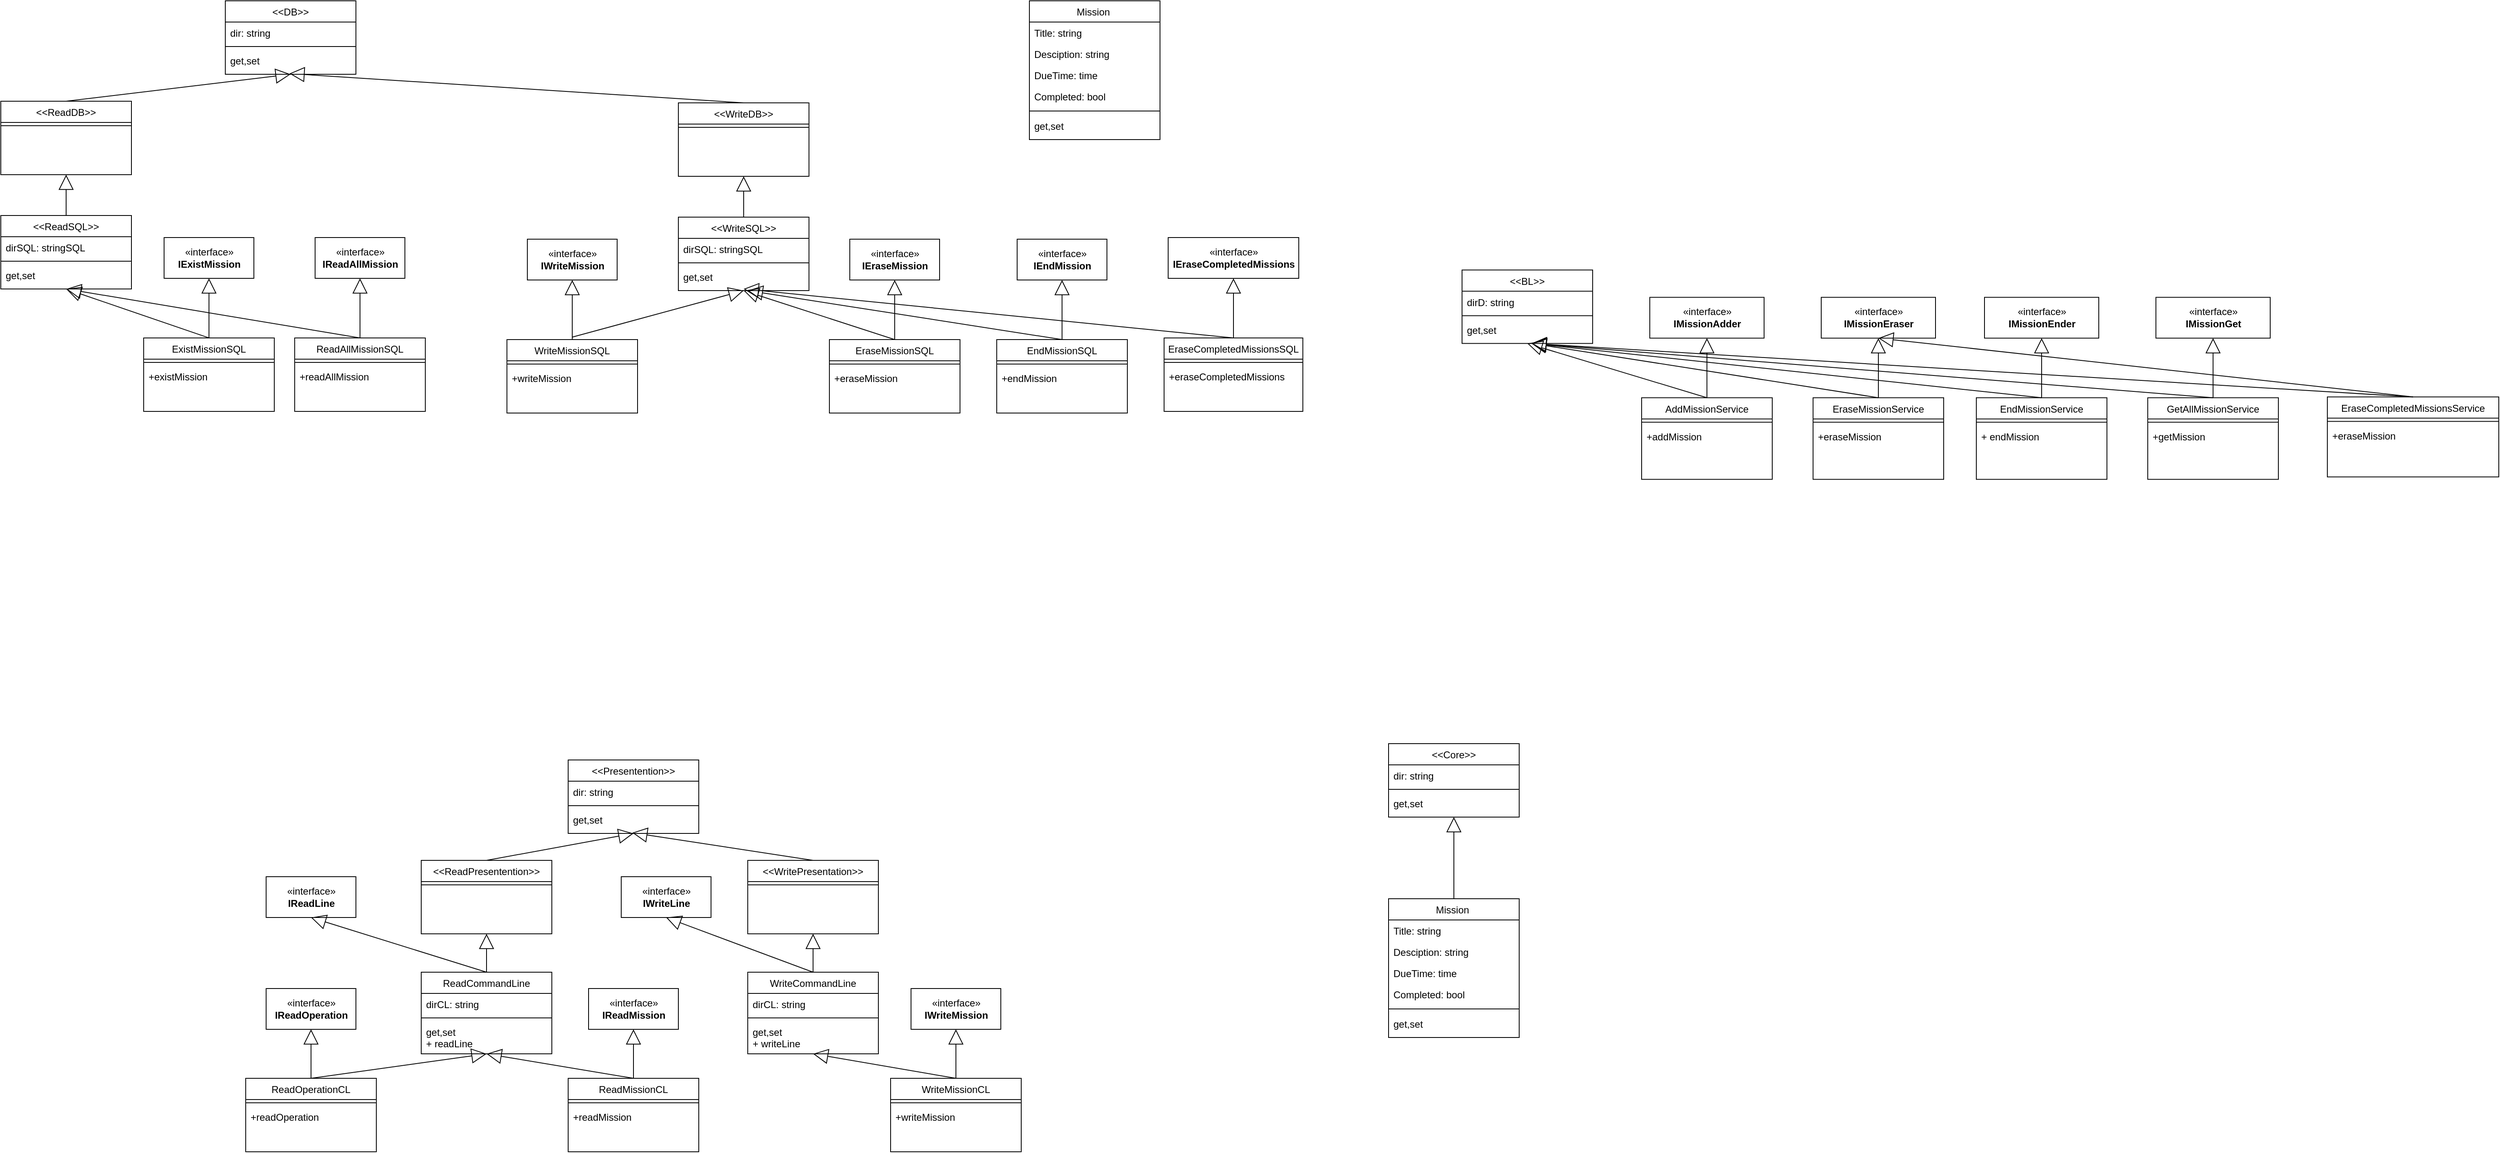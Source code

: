 <mxfile version="13.8.5" type="github">
  <diagram id="C5RBs43oDa-KdzZeNtuy" name="Page-1">
    <mxGraphModel dx="3128" dy="1748" grid="1" gridSize="10" guides="1" tooltips="1" connect="1" arrows="1" fold="1" page="1" pageScale="1" pageWidth="1600" pageHeight="900" math="0" shadow="0">
      <root>
        <mxCell id="WIyWlLk6GJQsqaUBKTNV-0" />
        <mxCell id="WIyWlLk6GJQsqaUBKTNV-1" parent="WIyWlLk6GJQsqaUBKTNV-0" />
        <mxCell id="zkfFHV4jXpPFQw0GAbJ--0" value="Mission " style="swimlane;fontStyle=0;align=center;verticalAlign=top;childLayout=stackLayout;horizontal=1;startSize=26;horizontalStack=0;resizeParent=1;resizeLast=0;collapsible=1;marginBottom=0;rounded=0;shadow=0;strokeWidth=1;" parent="WIyWlLk6GJQsqaUBKTNV-1" vertex="1">
          <mxGeometry x="1260" y="60" width="160" height="170" as="geometry">
            <mxRectangle x="230" y="140" width="160" height="26" as="alternateBounds" />
          </mxGeometry>
        </mxCell>
        <mxCell id="zkfFHV4jXpPFQw0GAbJ--1" value="Title: string" style="text;align=left;verticalAlign=top;spacingLeft=4;spacingRight=4;overflow=hidden;rotatable=0;points=[[0,0.5],[1,0.5]];portConstraint=eastwest;" parent="zkfFHV4jXpPFQw0GAbJ--0" vertex="1">
          <mxGeometry y="26" width="160" height="26" as="geometry" />
        </mxCell>
        <mxCell id="zkfFHV4jXpPFQw0GAbJ--2" value="Desciption: string" style="text;align=left;verticalAlign=top;spacingLeft=4;spacingRight=4;overflow=hidden;rotatable=0;points=[[0,0.5],[1,0.5]];portConstraint=eastwest;rounded=0;shadow=0;html=0;" parent="zkfFHV4jXpPFQw0GAbJ--0" vertex="1">
          <mxGeometry y="52" width="160" height="26" as="geometry" />
        </mxCell>
        <mxCell id="zkfFHV4jXpPFQw0GAbJ--3" value="DueTime: time" style="text;align=left;verticalAlign=top;spacingLeft=4;spacingRight=4;overflow=hidden;rotatable=0;points=[[0,0.5],[1,0.5]];portConstraint=eastwest;rounded=0;shadow=0;html=0;" parent="zkfFHV4jXpPFQw0GAbJ--0" vertex="1">
          <mxGeometry y="78" width="160" height="26" as="geometry" />
        </mxCell>
        <mxCell id="NPSRJjCiuasaxtM8R7SW-0" value="Completed: bool" style="text;align=left;verticalAlign=top;spacingLeft=4;spacingRight=4;overflow=hidden;rotatable=0;points=[[0,0.5],[1,0.5]];portConstraint=eastwest;rounded=0;shadow=0;html=0;" parent="zkfFHV4jXpPFQw0GAbJ--0" vertex="1">
          <mxGeometry y="104" width="160" height="26" as="geometry" />
        </mxCell>
        <mxCell id="zkfFHV4jXpPFQw0GAbJ--4" value="" style="line;html=1;strokeWidth=1;align=left;verticalAlign=middle;spacingTop=-1;spacingLeft=3;spacingRight=3;rotatable=0;labelPosition=right;points=[];portConstraint=eastwest;" parent="zkfFHV4jXpPFQw0GAbJ--0" vertex="1">
          <mxGeometry y="130" width="160" height="10" as="geometry" />
        </mxCell>
        <mxCell id="zkfFHV4jXpPFQw0GAbJ--5" value="get,set" style="text;align=left;verticalAlign=top;spacingLeft=4;spacingRight=4;overflow=hidden;rotatable=0;points=[[0,0.5],[1,0.5]];portConstraint=eastwest;" parent="zkfFHV4jXpPFQw0GAbJ--0" vertex="1">
          <mxGeometry y="140" width="160" height="26" as="geometry" />
        </mxCell>
        <mxCell id="NPSRJjCiuasaxtM8R7SW-10" value="&lt;&lt;ReadDB&gt;&gt;" style="swimlane;fontStyle=0;align=center;verticalAlign=top;childLayout=stackLayout;horizontal=1;startSize=26;horizontalStack=0;resizeParent=1;resizeLast=0;collapsible=1;marginBottom=0;rounded=0;shadow=0;strokeWidth=1;" parent="WIyWlLk6GJQsqaUBKTNV-1" vertex="1">
          <mxGeometry y="183" width="160" height="90" as="geometry">
            <mxRectangle x="230" y="140" width="160" height="26" as="alternateBounds" />
          </mxGeometry>
        </mxCell>
        <mxCell id="NPSRJjCiuasaxtM8R7SW-12" value="" style="line;html=1;strokeWidth=1;align=left;verticalAlign=middle;spacingTop=-1;spacingLeft=3;spacingRight=3;rotatable=0;labelPosition=right;points=[];portConstraint=eastwest;" parent="NPSRJjCiuasaxtM8R7SW-10" vertex="1">
          <mxGeometry y="26" width="160" height="8" as="geometry" />
        </mxCell>
        <mxCell id="NPSRJjCiuasaxtM8R7SW-14" value="«interface»&lt;br&gt;&lt;b&gt;IExistMission&lt;/b&gt;" style="html=1;" parent="WIyWlLk6GJQsqaUBKTNV-1" vertex="1">
          <mxGeometry x="200" y="350" width="110" height="50" as="geometry" />
        </mxCell>
        <mxCell id="NPSRJjCiuasaxtM8R7SW-16" value="" style="endArrow=block;endSize=16;endFill=0;html=1;entryX=0.5;entryY=1;entryDx=0;entryDy=0;exitX=0.5;exitY=0;exitDx=0;exitDy=0;" parent="WIyWlLk6GJQsqaUBKTNV-1" source="NPSRJjCiuasaxtM8R7SW-32" target="NPSRJjCiuasaxtM8R7SW-14" edge="1">
          <mxGeometry width="160" relative="1" as="geometry">
            <mxPoint x="-60" y="503" as="sourcePoint" />
            <mxPoint x="-150" y="473" as="targetPoint" />
          </mxGeometry>
        </mxCell>
        <mxCell id="NPSRJjCiuasaxtM8R7SW-19" value="«interface»&lt;br&gt;&lt;b&gt;IWriteMission&lt;/b&gt;" style="html=1;" parent="WIyWlLk6GJQsqaUBKTNV-1" vertex="1">
          <mxGeometry x="645" y="352" width="110" height="50" as="geometry" />
        </mxCell>
        <mxCell id="NPSRJjCiuasaxtM8R7SW-20" value="" style="endArrow=block;endSize=16;endFill=0;html=1;entryX=0.5;entryY=1;entryDx=0;entryDy=0;exitX=0.5;exitY=0;exitDx=0;exitDy=0;" parent="WIyWlLk6GJQsqaUBKTNV-1" source="NPSRJjCiuasaxtM8R7SW-47" target="NPSRJjCiuasaxtM8R7SW-19" edge="1">
          <mxGeometry width="160" relative="1" as="geometry">
            <mxPoint x="940" y="484" as="sourcePoint" />
            <mxPoint x="750" y="382" as="targetPoint" />
          </mxGeometry>
        </mxCell>
        <mxCell id="NPSRJjCiuasaxtM8R7SW-23" value="&lt;&lt;WriteDB&gt;&gt;" style="swimlane;fontStyle=0;align=center;verticalAlign=top;childLayout=stackLayout;horizontal=1;startSize=26;horizontalStack=0;resizeParent=1;resizeLast=0;collapsible=1;marginBottom=0;rounded=0;shadow=0;strokeWidth=1;" parent="WIyWlLk6GJQsqaUBKTNV-1" vertex="1">
          <mxGeometry x="830" y="185" width="160" height="90" as="geometry">
            <mxRectangle x="230" y="140" width="160" height="26" as="alternateBounds" />
          </mxGeometry>
        </mxCell>
        <mxCell id="NPSRJjCiuasaxtM8R7SW-25" value="" style="line;html=1;strokeWidth=1;align=left;verticalAlign=middle;spacingTop=-1;spacingLeft=3;spacingRight=3;rotatable=0;labelPosition=right;points=[];portConstraint=eastwest;" parent="NPSRJjCiuasaxtM8R7SW-23" vertex="1">
          <mxGeometry y="26" width="160" height="8" as="geometry" />
        </mxCell>
        <mxCell id="NPSRJjCiuasaxtM8R7SW-27" value="" style="endArrow=block;endSize=16;endFill=0;html=1;entryX=0.5;entryY=1;entryDx=0;entryDy=0;exitX=0.5;exitY=0;exitDx=0;exitDy=0;" parent="WIyWlLk6GJQsqaUBKTNV-1" source="NPSRJjCiuasaxtM8R7SW-28" target="NPSRJjCiuasaxtM8R7SW-10" edge="1">
          <mxGeometry width="160" relative="1" as="geometry">
            <mxPoint x="180" y="318" as="sourcePoint" />
            <mxPoint x="80" y="293" as="targetPoint" />
          </mxGeometry>
        </mxCell>
        <mxCell id="NPSRJjCiuasaxtM8R7SW-28" value="&lt;&lt;ReadSQL&gt;&gt;" style="swimlane;fontStyle=0;align=center;verticalAlign=top;childLayout=stackLayout;horizontal=1;startSize=26;horizontalStack=0;resizeParent=1;resizeLast=0;collapsible=1;marginBottom=0;rounded=0;shadow=0;strokeWidth=1;" parent="WIyWlLk6GJQsqaUBKTNV-1" vertex="1">
          <mxGeometry y="323" width="160" height="90" as="geometry">
            <mxRectangle x="230" y="140" width="160" height="26" as="alternateBounds" />
          </mxGeometry>
        </mxCell>
        <mxCell id="NPSRJjCiuasaxtM8R7SW-29" value="dirSQL: stringSQL" style="text;align=left;verticalAlign=top;spacingLeft=4;spacingRight=4;overflow=hidden;rotatable=0;points=[[0,0.5],[1,0.5]];portConstraint=eastwest;" parent="NPSRJjCiuasaxtM8R7SW-28" vertex="1">
          <mxGeometry y="26" width="160" height="26" as="geometry" />
        </mxCell>
        <mxCell id="NPSRJjCiuasaxtM8R7SW-30" value="" style="line;html=1;strokeWidth=1;align=left;verticalAlign=middle;spacingTop=-1;spacingLeft=3;spacingRight=3;rotatable=0;labelPosition=right;points=[];portConstraint=eastwest;" parent="NPSRJjCiuasaxtM8R7SW-28" vertex="1">
          <mxGeometry y="52" width="160" height="8" as="geometry" />
        </mxCell>
        <mxCell id="NPSRJjCiuasaxtM8R7SW-31" value="get,set" style="text;align=left;verticalAlign=top;spacingLeft=4;spacingRight=4;overflow=hidden;rotatable=0;points=[[0,0.5],[1,0.5]];portConstraint=eastwest;" parent="NPSRJjCiuasaxtM8R7SW-28" vertex="1">
          <mxGeometry y="60" width="160" height="26" as="geometry" />
        </mxCell>
        <mxCell id="NPSRJjCiuasaxtM8R7SW-32" value="ExistMissionSQL" style="swimlane;fontStyle=0;align=center;verticalAlign=top;childLayout=stackLayout;horizontal=1;startSize=26;horizontalStack=0;resizeParent=1;resizeLast=0;collapsible=1;marginBottom=0;rounded=0;shadow=0;strokeWidth=1;" parent="WIyWlLk6GJQsqaUBKTNV-1" vertex="1">
          <mxGeometry x="175" y="473" width="160" height="90" as="geometry">
            <mxRectangle x="230" y="140" width="160" height="26" as="alternateBounds" />
          </mxGeometry>
        </mxCell>
        <mxCell id="NPSRJjCiuasaxtM8R7SW-34" value="" style="line;html=1;strokeWidth=1;align=left;verticalAlign=middle;spacingTop=-1;spacingLeft=3;spacingRight=3;rotatable=0;labelPosition=right;points=[];portConstraint=eastwest;" parent="NPSRJjCiuasaxtM8R7SW-32" vertex="1">
          <mxGeometry y="26" width="160" height="8" as="geometry" />
        </mxCell>
        <mxCell id="NPSRJjCiuasaxtM8R7SW-35" value="+existMission" style="text;align=left;verticalAlign=top;spacingLeft=4;spacingRight=4;overflow=hidden;rotatable=0;points=[[0,0.5],[1,0.5]];portConstraint=eastwest;" parent="NPSRJjCiuasaxtM8R7SW-32" vertex="1">
          <mxGeometry y="34" width="160" height="26" as="geometry" />
        </mxCell>
        <mxCell id="NPSRJjCiuasaxtM8R7SW-36" value="" style="endArrow=block;endSize=16;endFill=0;html=1;exitX=0.5;exitY=0;exitDx=0;exitDy=0;entryX=0.5;entryY=1;entryDx=0;entryDy=0;" parent="WIyWlLk6GJQsqaUBKTNV-1" source="NPSRJjCiuasaxtM8R7SW-32" target="NPSRJjCiuasaxtM8R7SW-28" edge="1">
          <mxGeometry width="160" relative="1" as="geometry">
            <mxPoint x="120" y="453" as="sourcePoint" />
            <mxPoint x="300" y="403" as="targetPoint" />
          </mxGeometry>
        </mxCell>
        <mxCell id="NPSRJjCiuasaxtM8R7SW-42" value="" style="endArrow=block;endSize=16;endFill=0;html=1;entryX=0.5;entryY=1;entryDx=0;entryDy=0;exitX=0.5;exitY=0;exitDx=0;exitDy=0;" parent="WIyWlLk6GJQsqaUBKTNV-1" source="NPSRJjCiuasaxtM8R7SW-43" edge="1">
          <mxGeometry width="160" relative="1" as="geometry">
            <mxPoint x="1010" y="320" as="sourcePoint" />
            <mxPoint x="910" y="275" as="targetPoint" />
          </mxGeometry>
        </mxCell>
        <mxCell id="NPSRJjCiuasaxtM8R7SW-43" value="&lt;&lt;WriteSQL&gt;&gt;" style="swimlane;fontStyle=0;align=center;verticalAlign=top;childLayout=stackLayout;horizontal=1;startSize=26;horizontalStack=0;resizeParent=1;resizeLast=0;collapsible=1;marginBottom=0;rounded=0;shadow=0;strokeWidth=1;" parent="WIyWlLk6GJQsqaUBKTNV-1" vertex="1">
          <mxGeometry x="830" y="325" width="160" height="90" as="geometry">
            <mxRectangle x="230" y="140" width="160" height="26" as="alternateBounds" />
          </mxGeometry>
        </mxCell>
        <mxCell id="NPSRJjCiuasaxtM8R7SW-44" value="dirSQL: stringSQL" style="text;align=left;verticalAlign=top;spacingLeft=4;spacingRight=4;overflow=hidden;rotatable=0;points=[[0,0.5],[1,0.5]];portConstraint=eastwest;" parent="NPSRJjCiuasaxtM8R7SW-43" vertex="1">
          <mxGeometry y="26" width="160" height="26" as="geometry" />
        </mxCell>
        <mxCell id="NPSRJjCiuasaxtM8R7SW-45" value="" style="line;html=1;strokeWidth=1;align=left;verticalAlign=middle;spacingTop=-1;spacingLeft=3;spacingRight=3;rotatable=0;labelPosition=right;points=[];portConstraint=eastwest;" parent="NPSRJjCiuasaxtM8R7SW-43" vertex="1">
          <mxGeometry y="52" width="160" height="8" as="geometry" />
        </mxCell>
        <mxCell id="NPSRJjCiuasaxtM8R7SW-46" value="get,set" style="text;align=left;verticalAlign=top;spacingLeft=4;spacingRight=4;overflow=hidden;rotatable=0;points=[[0,0.5],[1,0.5]];portConstraint=eastwest;" parent="NPSRJjCiuasaxtM8R7SW-43" vertex="1">
          <mxGeometry y="60" width="160" height="26" as="geometry" />
        </mxCell>
        <mxCell id="NPSRJjCiuasaxtM8R7SW-47" value="WriteMissionSQL" style="swimlane;fontStyle=0;align=center;verticalAlign=top;childLayout=stackLayout;horizontal=1;startSize=26;horizontalStack=0;resizeParent=1;resizeLast=0;collapsible=1;marginBottom=0;rounded=0;shadow=0;strokeWidth=1;" parent="WIyWlLk6GJQsqaUBKTNV-1" vertex="1">
          <mxGeometry x="620" y="475" width="160" height="90" as="geometry">
            <mxRectangle x="230" y="140" width="160" height="26" as="alternateBounds" />
          </mxGeometry>
        </mxCell>
        <mxCell id="NPSRJjCiuasaxtM8R7SW-48" value="" style="line;html=1;strokeWidth=1;align=left;verticalAlign=middle;spacingTop=-1;spacingLeft=3;spacingRight=3;rotatable=0;labelPosition=right;points=[];portConstraint=eastwest;" parent="NPSRJjCiuasaxtM8R7SW-47" vertex="1">
          <mxGeometry y="26" width="160" height="8" as="geometry" />
        </mxCell>
        <mxCell id="NPSRJjCiuasaxtM8R7SW-49" value="+writeMission" style="text;align=left;verticalAlign=top;spacingLeft=4;spacingRight=4;overflow=hidden;rotatable=0;points=[[0,0.5],[1,0.5]];portConstraint=eastwest;" parent="NPSRJjCiuasaxtM8R7SW-47" vertex="1">
          <mxGeometry y="34" width="160" height="26" as="geometry" />
        </mxCell>
        <mxCell id="NPSRJjCiuasaxtM8R7SW-50" value="" style="endArrow=block;endSize=16;endFill=0;html=1;entryX=0.5;entryY=1;entryDx=0;entryDy=0;" parent="WIyWlLk6GJQsqaUBKTNV-1" target="NPSRJjCiuasaxtM8R7SW-43" edge="1">
          <mxGeometry width="160" relative="1" as="geometry">
            <mxPoint x="700" y="472" as="sourcePoint" />
            <mxPoint x="710" y="385" as="targetPoint" />
          </mxGeometry>
        </mxCell>
        <mxCell id="NPSRJjCiuasaxtM8R7SW-51" value="&lt;&lt;DB&gt;&gt;" style="swimlane;fontStyle=0;align=center;verticalAlign=top;childLayout=stackLayout;horizontal=1;startSize=26;horizontalStack=0;resizeParent=1;resizeLast=0;collapsible=1;marginBottom=0;rounded=0;shadow=0;strokeWidth=1;" parent="WIyWlLk6GJQsqaUBKTNV-1" vertex="1">
          <mxGeometry x="275" y="60" width="160" height="90" as="geometry">
            <mxRectangle x="230" y="140" width="160" height="26" as="alternateBounds" />
          </mxGeometry>
        </mxCell>
        <mxCell id="NPSRJjCiuasaxtM8R7SW-52" value="dir: string" style="text;align=left;verticalAlign=top;spacingLeft=4;spacingRight=4;overflow=hidden;rotatable=0;points=[[0,0.5],[1,0.5]];portConstraint=eastwest;" parent="NPSRJjCiuasaxtM8R7SW-51" vertex="1">
          <mxGeometry y="26" width="160" height="26" as="geometry" />
        </mxCell>
        <mxCell id="NPSRJjCiuasaxtM8R7SW-53" value="" style="line;html=1;strokeWidth=1;align=left;verticalAlign=middle;spacingTop=-1;spacingLeft=3;spacingRight=3;rotatable=0;labelPosition=right;points=[];portConstraint=eastwest;" parent="NPSRJjCiuasaxtM8R7SW-51" vertex="1">
          <mxGeometry y="52" width="160" height="8" as="geometry" />
        </mxCell>
        <mxCell id="NPSRJjCiuasaxtM8R7SW-54" value="get,set" style="text;align=left;verticalAlign=top;spacingLeft=4;spacingRight=4;overflow=hidden;rotatable=0;points=[[0,0.5],[1,0.5]];portConstraint=eastwest;" parent="NPSRJjCiuasaxtM8R7SW-51" vertex="1">
          <mxGeometry y="60" width="160" height="26" as="geometry" />
        </mxCell>
        <mxCell id="NPSRJjCiuasaxtM8R7SW-55" value="" style="endArrow=block;endSize=16;endFill=0;html=1;exitX=0.5;exitY=0;exitDx=0;exitDy=0;entryX=0.5;entryY=1;entryDx=0;entryDy=0;" parent="WIyWlLk6GJQsqaUBKTNV-1" source="NPSRJjCiuasaxtM8R7SW-10" target="NPSRJjCiuasaxtM8R7SW-51" edge="1">
          <mxGeometry width="160" relative="1" as="geometry">
            <mxPoint x="375" y="190" as="sourcePoint" />
            <mxPoint x="355" y="140" as="targetPoint" />
          </mxGeometry>
        </mxCell>
        <mxCell id="NPSRJjCiuasaxtM8R7SW-56" value="" style="endArrow=block;endSize=16;endFill=0;html=1;exitX=0.5;exitY=0;exitDx=0;exitDy=0;entryX=0.491;entryY=1.121;entryDx=0;entryDy=0;entryPerimeter=0;" parent="WIyWlLk6GJQsqaUBKTNV-1" source="NPSRJjCiuasaxtM8R7SW-23" target="NPSRJjCiuasaxtM8R7SW-54" edge="1">
          <mxGeometry width="160" relative="1" as="geometry">
            <mxPoint x="145" y="193" as="sourcePoint" />
            <mxPoint x="365" y="130" as="targetPoint" />
          </mxGeometry>
        </mxCell>
        <mxCell id="NPSRJjCiuasaxtM8R7SW-57" value="EraseMissionSQL" style="swimlane;fontStyle=0;align=center;verticalAlign=top;childLayout=stackLayout;horizontal=1;startSize=26;horizontalStack=0;resizeParent=1;resizeLast=0;collapsible=1;marginBottom=0;rounded=0;shadow=0;strokeWidth=1;" parent="WIyWlLk6GJQsqaUBKTNV-1" vertex="1">
          <mxGeometry x="1015" y="475" width="160" height="90" as="geometry">
            <mxRectangle x="230" y="140" width="160" height="26" as="alternateBounds" />
          </mxGeometry>
        </mxCell>
        <mxCell id="NPSRJjCiuasaxtM8R7SW-58" value="" style="line;html=1;strokeWidth=1;align=left;verticalAlign=middle;spacingTop=-1;spacingLeft=3;spacingRight=3;rotatable=0;labelPosition=right;points=[];portConstraint=eastwest;" parent="NPSRJjCiuasaxtM8R7SW-57" vertex="1">
          <mxGeometry y="26" width="160" height="8" as="geometry" />
        </mxCell>
        <mxCell id="NPSRJjCiuasaxtM8R7SW-59" value="+eraseMission" style="text;align=left;verticalAlign=top;spacingLeft=4;spacingRight=4;overflow=hidden;rotatable=0;points=[[0,0.5],[1,0.5]];portConstraint=eastwest;" parent="NPSRJjCiuasaxtM8R7SW-57" vertex="1">
          <mxGeometry y="34" width="160" height="26" as="geometry" />
        </mxCell>
        <mxCell id="NPSRJjCiuasaxtM8R7SW-60" value="" style="endArrow=block;endSize=16;endFill=0;html=1;entryX=0.5;entryY=1;entryDx=0;entryDy=0;exitX=0.5;exitY=0;exitDx=0;exitDy=0;" parent="WIyWlLk6GJQsqaUBKTNV-1" source="NPSRJjCiuasaxtM8R7SW-57" target="NPSRJjCiuasaxtM8R7SW-43" edge="1">
          <mxGeometry width="160" relative="1" as="geometry">
            <mxPoint x="1030" y="465" as="sourcePoint" />
            <mxPoint x="1030" y="392" as="targetPoint" />
          </mxGeometry>
        </mxCell>
        <mxCell id="NPSRJjCiuasaxtM8R7SW-61" value="&lt;&lt;ReadPresentention&gt;&gt;" style="swimlane;fontStyle=0;align=center;verticalAlign=top;childLayout=stackLayout;horizontal=1;startSize=26;horizontalStack=0;resizeParent=1;resizeLast=0;collapsible=1;marginBottom=0;rounded=0;shadow=0;strokeWidth=1;" parent="WIyWlLk6GJQsqaUBKTNV-1" vertex="1">
          <mxGeometry x="515" y="1113" width="160" height="90" as="geometry">
            <mxRectangle x="230" y="140" width="160" height="26" as="alternateBounds" />
          </mxGeometry>
        </mxCell>
        <mxCell id="NPSRJjCiuasaxtM8R7SW-63" value="" style="line;html=1;strokeWidth=1;align=left;verticalAlign=middle;spacingTop=-1;spacingLeft=3;spacingRight=3;rotatable=0;labelPosition=right;points=[];portConstraint=eastwest;" parent="NPSRJjCiuasaxtM8R7SW-61" vertex="1">
          <mxGeometry y="26" width="160" height="8" as="geometry" />
        </mxCell>
        <mxCell id="NPSRJjCiuasaxtM8R7SW-65" value="&lt;&lt;WritePresentation&gt;&gt;" style="swimlane;fontStyle=0;align=center;verticalAlign=top;childLayout=stackLayout;horizontal=1;startSize=26;horizontalStack=0;resizeParent=1;resizeLast=0;collapsible=1;marginBottom=0;rounded=0;shadow=0;strokeWidth=1;" parent="WIyWlLk6GJQsqaUBKTNV-1" vertex="1">
          <mxGeometry x="915" y="1113" width="160" height="90" as="geometry">
            <mxRectangle x="230" y="140" width="160" height="26" as="alternateBounds" />
          </mxGeometry>
        </mxCell>
        <mxCell id="NPSRJjCiuasaxtM8R7SW-67" value="" style="line;html=1;strokeWidth=1;align=left;verticalAlign=middle;spacingTop=-1;spacingLeft=3;spacingRight=3;rotatable=0;labelPosition=right;points=[];portConstraint=eastwest;" parent="NPSRJjCiuasaxtM8R7SW-65" vertex="1">
          <mxGeometry y="26" width="160" height="8" as="geometry" />
        </mxCell>
        <mxCell id="NPSRJjCiuasaxtM8R7SW-69" value="&lt;&lt;Presentention&gt;&gt;" style="swimlane;fontStyle=0;align=center;verticalAlign=top;childLayout=stackLayout;horizontal=1;startSize=26;horizontalStack=0;resizeParent=1;resizeLast=0;collapsible=1;marginBottom=0;rounded=0;shadow=0;strokeWidth=1;" parent="WIyWlLk6GJQsqaUBKTNV-1" vertex="1">
          <mxGeometry x="695" y="990" width="160" height="90" as="geometry">
            <mxRectangle x="230" y="140" width="160" height="26" as="alternateBounds" />
          </mxGeometry>
        </mxCell>
        <mxCell id="NPSRJjCiuasaxtM8R7SW-70" value="dir: string" style="text;align=left;verticalAlign=top;spacingLeft=4;spacingRight=4;overflow=hidden;rotatable=0;points=[[0,0.5],[1,0.5]];portConstraint=eastwest;" parent="NPSRJjCiuasaxtM8R7SW-69" vertex="1">
          <mxGeometry y="26" width="160" height="26" as="geometry" />
        </mxCell>
        <mxCell id="NPSRJjCiuasaxtM8R7SW-71" value="" style="line;html=1;strokeWidth=1;align=left;verticalAlign=middle;spacingTop=-1;spacingLeft=3;spacingRight=3;rotatable=0;labelPosition=right;points=[];portConstraint=eastwest;" parent="NPSRJjCiuasaxtM8R7SW-69" vertex="1">
          <mxGeometry y="52" width="160" height="8" as="geometry" />
        </mxCell>
        <mxCell id="NPSRJjCiuasaxtM8R7SW-72" value="get,set" style="text;align=left;verticalAlign=top;spacingLeft=4;spacingRight=4;overflow=hidden;rotatable=0;points=[[0,0.5],[1,0.5]];portConstraint=eastwest;" parent="NPSRJjCiuasaxtM8R7SW-69" vertex="1">
          <mxGeometry y="60" width="160" height="26" as="geometry" />
        </mxCell>
        <mxCell id="NPSRJjCiuasaxtM8R7SW-73" value="" style="endArrow=block;endSize=16;endFill=0;html=1;exitX=0.5;exitY=0;exitDx=0;exitDy=0;entryX=0.5;entryY=1;entryDx=0;entryDy=0;" parent="WIyWlLk6GJQsqaUBKTNV-1" source="NPSRJjCiuasaxtM8R7SW-61" target="NPSRJjCiuasaxtM8R7SW-69" edge="1">
          <mxGeometry width="160" relative="1" as="geometry">
            <mxPoint x="795" y="1120" as="sourcePoint" />
            <mxPoint x="775" y="1070" as="targetPoint" />
          </mxGeometry>
        </mxCell>
        <mxCell id="NPSRJjCiuasaxtM8R7SW-74" value="" style="endArrow=block;endSize=16;endFill=0;html=1;exitX=0.5;exitY=0;exitDx=0;exitDy=0;entryX=0.491;entryY=1.121;entryDx=0;entryDy=0;entryPerimeter=0;" parent="WIyWlLk6GJQsqaUBKTNV-1" source="NPSRJjCiuasaxtM8R7SW-65" target="NPSRJjCiuasaxtM8R7SW-72" edge="1">
          <mxGeometry width="160" relative="1" as="geometry">
            <mxPoint x="565" y="1123" as="sourcePoint" />
            <mxPoint x="785" y="1060" as="targetPoint" />
          </mxGeometry>
        </mxCell>
        <mxCell id="NPSRJjCiuasaxtM8R7SW-75" value="&lt;&lt;BL&gt;&gt;" style="swimlane;fontStyle=0;align=center;verticalAlign=top;childLayout=stackLayout;horizontal=1;startSize=26;horizontalStack=0;resizeParent=1;resizeLast=0;collapsible=1;marginBottom=0;rounded=0;shadow=0;strokeWidth=1;" parent="WIyWlLk6GJQsqaUBKTNV-1" vertex="1">
          <mxGeometry x="1790" y="389.75" width="160" height="90" as="geometry">
            <mxRectangle x="230" y="140" width="160" height="26" as="alternateBounds" />
          </mxGeometry>
        </mxCell>
        <mxCell id="NPSRJjCiuasaxtM8R7SW-76" value="dirD: string" style="text;align=left;verticalAlign=top;spacingLeft=4;spacingRight=4;overflow=hidden;rotatable=0;points=[[0,0.5],[1,0.5]];portConstraint=eastwest;" parent="NPSRJjCiuasaxtM8R7SW-75" vertex="1">
          <mxGeometry y="26" width="160" height="26" as="geometry" />
        </mxCell>
        <mxCell id="NPSRJjCiuasaxtM8R7SW-77" value="" style="line;html=1;strokeWidth=1;align=left;verticalAlign=middle;spacingTop=-1;spacingLeft=3;spacingRight=3;rotatable=0;labelPosition=right;points=[];portConstraint=eastwest;" parent="NPSRJjCiuasaxtM8R7SW-75" vertex="1">
          <mxGeometry y="52" width="160" height="8" as="geometry" />
        </mxCell>
        <mxCell id="NPSRJjCiuasaxtM8R7SW-78" value="get,set" style="text;align=left;verticalAlign=top;spacingLeft=4;spacingRight=4;overflow=hidden;rotatable=0;points=[[0,0.5],[1,0.5]];portConstraint=eastwest;" parent="NPSRJjCiuasaxtM8R7SW-75" vertex="1">
          <mxGeometry y="60" width="160" height="26" as="geometry" />
        </mxCell>
        <mxCell id="NPSRJjCiuasaxtM8R7SW-85" value="AddMissionService" style="swimlane;fontStyle=0;align=center;verticalAlign=top;childLayout=stackLayout;horizontal=1;startSize=26;horizontalStack=0;resizeParent=1;resizeLast=0;collapsible=1;marginBottom=0;rounded=0;shadow=0;strokeWidth=1;" parent="WIyWlLk6GJQsqaUBKTNV-1" vertex="1">
          <mxGeometry x="2010" y="546.25" width="160" height="100" as="geometry">
            <mxRectangle x="230" y="140" width="160" height="26" as="alternateBounds" />
          </mxGeometry>
        </mxCell>
        <mxCell id="NPSRJjCiuasaxtM8R7SW-87" value="" style="line;html=1;strokeWidth=1;align=left;verticalAlign=middle;spacingTop=-1;spacingLeft=3;spacingRight=3;rotatable=0;labelPosition=right;points=[];portConstraint=eastwest;" parent="NPSRJjCiuasaxtM8R7SW-85" vertex="1">
          <mxGeometry y="26" width="160" height="8" as="geometry" />
        </mxCell>
        <mxCell id="NPSRJjCiuasaxtM8R7SW-88" value="+addMission" style="text;align=left;verticalAlign=top;spacingLeft=4;spacingRight=4;overflow=hidden;rotatable=0;points=[[0,0.5],[1,0.5]];portConstraint=eastwest;" parent="NPSRJjCiuasaxtM8R7SW-85" vertex="1">
          <mxGeometry y="34" width="160" height="40" as="geometry" />
        </mxCell>
        <mxCell id="NPSRJjCiuasaxtM8R7SW-89" value="" style="endArrow=block;endSize=16;endFill=0;html=1;exitX=0.5;exitY=0;exitDx=0;exitDy=0;entryX=0.5;entryY=1;entryDx=0;entryDy=0;" parent="WIyWlLk6GJQsqaUBKTNV-1" source="NPSRJjCiuasaxtM8R7SW-85" target="NPSRJjCiuasaxtM8R7SW-75" edge="1">
          <mxGeometry width="160" relative="1" as="geometry">
            <mxPoint x="2551.44" y="703.6" as="sourcePoint" />
            <mxPoint x="2240" y="459.75" as="targetPoint" />
          </mxGeometry>
        </mxCell>
        <mxCell id="NPSRJjCiuasaxtM8R7SW-91" value="«interface»&lt;br&gt;&lt;b&gt;IMissionAdder&lt;/b&gt;" style="html=1;" parent="WIyWlLk6GJQsqaUBKTNV-1" vertex="1">
          <mxGeometry x="2020" y="423.25" width="140" height="50" as="geometry" />
        </mxCell>
        <mxCell id="NPSRJjCiuasaxtM8R7SW-92" value="" style="endArrow=block;endSize=16;endFill=0;html=1;entryX=0.5;entryY=1;entryDx=0;entryDy=0;exitX=0.5;exitY=0;exitDx=0;exitDy=0;" parent="WIyWlLk6GJQsqaUBKTNV-1" source="NPSRJjCiuasaxtM8R7SW-85" target="NPSRJjCiuasaxtM8R7SW-91" edge="1">
          <mxGeometry width="160" relative="1" as="geometry">
            <mxPoint x="2090" y="563.25" as="sourcePoint" />
            <mxPoint x="1890" y="503.25" as="targetPoint" />
          </mxGeometry>
        </mxCell>
        <mxCell id="NPSRJjCiuasaxtM8R7SW-93" value="ReadCommandLine" style="swimlane;fontStyle=0;align=center;verticalAlign=top;childLayout=stackLayout;horizontal=1;startSize=26;horizontalStack=0;resizeParent=1;resizeLast=0;collapsible=1;marginBottom=0;rounded=0;shadow=0;strokeWidth=1;" parent="WIyWlLk6GJQsqaUBKTNV-1" vertex="1">
          <mxGeometry x="515" y="1250" width="160" height="100" as="geometry">
            <mxRectangle x="230" y="140" width="160" height="26" as="alternateBounds" />
          </mxGeometry>
        </mxCell>
        <mxCell id="NPSRJjCiuasaxtM8R7SW-94" value="dirCL: string" style="text;align=left;verticalAlign=top;spacingLeft=4;spacingRight=4;overflow=hidden;rotatable=0;points=[[0,0.5],[1,0.5]];portConstraint=eastwest;" parent="NPSRJjCiuasaxtM8R7SW-93" vertex="1">
          <mxGeometry y="26" width="160" height="26" as="geometry" />
        </mxCell>
        <mxCell id="NPSRJjCiuasaxtM8R7SW-95" value="" style="line;html=1;strokeWidth=1;align=left;verticalAlign=middle;spacingTop=-1;spacingLeft=3;spacingRight=3;rotatable=0;labelPosition=right;points=[];portConstraint=eastwest;" parent="NPSRJjCiuasaxtM8R7SW-93" vertex="1">
          <mxGeometry y="52" width="160" height="8" as="geometry" />
        </mxCell>
        <mxCell id="NPSRJjCiuasaxtM8R7SW-96" value="get,set&#xa;+ readLine" style="text;align=left;verticalAlign=top;spacingLeft=4;spacingRight=4;overflow=hidden;rotatable=0;points=[[0,0.5],[1,0.5]];portConstraint=eastwest;" parent="NPSRJjCiuasaxtM8R7SW-93" vertex="1">
          <mxGeometry y="60" width="160" height="40" as="geometry" />
        </mxCell>
        <mxCell id="NPSRJjCiuasaxtM8R7SW-97" value="" style="endArrow=block;endSize=16;endFill=0;html=1;exitX=0.5;exitY=0;exitDx=0;exitDy=0;entryX=0.5;entryY=1;entryDx=0;entryDy=0;" parent="WIyWlLk6GJQsqaUBKTNV-1" source="NPSRJjCiuasaxtM8R7SW-93" target="NPSRJjCiuasaxtM8R7SW-61" edge="1">
          <mxGeometry width="160" relative="1" as="geometry">
            <mxPoint x="605" y="1123" as="sourcePoint" />
            <mxPoint x="825" y="1090" as="targetPoint" />
          </mxGeometry>
        </mxCell>
        <mxCell id="NPSRJjCiuasaxtM8R7SW-98" value="ReadOperationCL" style="swimlane;fontStyle=0;align=center;verticalAlign=top;childLayout=stackLayout;horizontal=1;startSize=26;horizontalStack=0;resizeParent=1;resizeLast=0;collapsible=1;marginBottom=0;rounded=0;shadow=0;strokeWidth=1;" parent="WIyWlLk6GJQsqaUBKTNV-1" vertex="1">
          <mxGeometry x="300" y="1380" width="160" height="90" as="geometry">
            <mxRectangle x="230" y="140" width="160" height="26" as="alternateBounds" />
          </mxGeometry>
        </mxCell>
        <mxCell id="NPSRJjCiuasaxtM8R7SW-100" value="" style="line;html=1;strokeWidth=1;align=left;verticalAlign=middle;spacingTop=-1;spacingLeft=3;spacingRight=3;rotatable=0;labelPosition=right;points=[];portConstraint=eastwest;" parent="NPSRJjCiuasaxtM8R7SW-98" vertex="1">
          <mxGeometry y="26" width="160" height="8" as="geometry" />
        </mxCell>
        <mxCell id="NPSRJjCiuasaxtM8R7SW-101" value="+readOperation" style="text;align=left;verticalAlign=top;spacingLeft=4;spacingRight=4;overflow=hidden;rotatable=0;points=[[0,0.5],[1,0.5]];portConstraint=eastwest;" parent="NPSRJjCiuasaxtM8R7SW-98" vertex="1">
          <mxGeometry y="34" width="160" height="26" as="geometry" />
        </mxCell>
        <mxCell id="NPSRJjCiuasaxtM8R7SW-102" value="" style="endArrow=block;endSize=16;endFill=0;html=1;exitX=0.5;exitY=0;exitDx=0;exitDy=0;entryX=0.5;entryY=1;entryDx=0;entryDy=0;" parent="WIyWlLk6GJQsqaUBKTNV-1" source="NPSRJjCiuasaxtM8R7SW-98" target="NPSRJjCiuasaxtM8R7SW-93" edge="1">
          <mxGeometry width="160" relative="1" as="geometry">
            <mxPoint x="375" y="1340" as="sourcePoint" />
            <mxPoint x="375" y="1293" as="targetPoint" />
          </mxGeometry>
        </mxCell>
        <mxCell id="NPSRJjCiuasaxtM8R7SW-103" value="«interface»&lt;br&gt;&lt;b&gt;IReadOperation&lt;/b&gt;" style="html=1;" parent="WIyWlLk6GJQsqaUBKTNV-1" vertex="1">
          <mxGeometry x="325" y="1270" width="110" height="50" as="geometry" />
        </mxCell>
        <mxCell id="NPSRJjCiuasaxtM8R7SW-104" value="" style="endArrow=block;endSize=16;endFill=0;html=1;exitX=0.5;exitY=0;exitDx=0;exitDy=0;entryX=0.5;entryY=1;entryDx=0;entryDy=0;" parent="WIyWlLk6GJQsqaUBKTNV-1" source="NPSRJjCiuasaxtM8R7SW-98" target="NPSRJjCiuasaxtM8R7SW-103" edge="1">
          <mxGeometry width="160" relative="1" as="geometry">
            <mxPoint x="405" y="1390" as="sourcePoint" />
            <mxPoint x="565" y="1350" as="targetPoint" />
          </mxGeometry>
        </mxCell>
        <mxCell id="NPSRJjCiuasaxtM8R7SW-105" value="ReadMissionCL" style="swimlane;fontStyle=0;align=center;verticalAlign=top;childLayout=stackLayout;horizontal=1;startSize=26;horizontalStack=0;resizeParent=1;resizeLast=0;collapsible=1;marginBottom=0;rounded=0;shadow=0;strokeWidth=1;" parent="WIyWlLk6GJQsqaUBKTNV-1" vertex="1">
          <mxGeometry x="695" y="1380" width="160" height="90" as="geometry">
            <mxRectangle x="230" y="140" width="160" height="26" as="alternateBounds" />
          </mxGeometry>
        </mxCell>
        <mxCell id="NPSRJjCiuasaxtM8R7SW-107" value="" style="line;html=1;strokeWidth=1;align=left;verticalAlign=middle;spacingTop=-1;spacingLeft=3;spacingRight=3;rotatable=0;labelPosition=right;points=[];portConstraint=eastwest;" parent="NPSRJjCiuasaxtM8R7SW-105" vertex="1">
          <mxGeometry y="26" width="160" height="8" as="geometry" />
        </mxCell>
        <mxCell id="NPSRJjCiuasaxtM8R7SW-108" value="+readMission" style="text;align=left;verticalAlign=top;spacingLeft=4;spacingRight=4;overflow=hidden;rotatable=0;points=[[0,0.5],[1,0.5]];portConstraint=eastwest;" parent="NPSRJjCiuasaxtM8R7SW-105" vertex="1">
          <mxGeometry y="34" width="160" height="26" as="geometry" />
        </mxCell>
        <mxCell id="NPSRJjCiuasaxtM8R7SW-109" value="«interface»&lt;br&gt;&lt;b&gt;IReadMission&lt;/b&gt;" style="html=1;" parent="WIyWlLk6GJQsqaUBKTNV-1" vertex="1">
          <mxGeometry x="720" y="1270" width="110" height="50" as="geometry" />
        </mxCell>
        <mxCell id="NPSRJjCiuasaxtM8R7SW-110" value="" style="endArrow=block;endSize=16;endFill=0;html=1;exitX=0.5;exitY=0;exitDx=0;exitDy=0;entryX=0.5;entryY=1;entryDx=0;entryDy=0;" parent="WIyWlLk6GJQsqaUBKTNV-1" source="NPSRJjCiuasaxtM8R7SW-105" target="NPSRJjCiuasaxtM8R7SW-109" edge="1">
          <mxGeometry width="160" relative="1" as="geometry">
            <mxPoint x="620" y="1390" as="sourcePoint" />
            <mxPoint x="780" y="1350" as="targetPoint" />
          </mxGeometry>
        </mxCell>
        <mxCell id="NPSRJjCiuasaxtM8R7SW-111" value="" style="endArrow=block;endSize=16;endFill=0;html=1;exitX=0.5;exitY=0;exitDx=0;exitDy=0;" parent="WIyWlLk6GJQsqaUBKTNV-1" source="NPSRJjCiuasaxtM8R7SW-105" edge="1">
          <mxGeometry width="160" relative="1" as="geometry">
            <mxPoint x="390" y="1390" as="sourcePoint" />
            <mxPoint x="595" y="1350" as="targetPoint" />
          </mxGeometry>
        </mxCell>
        <mxCell id="NPSRJjCiuasaxtM8R7SW-112" value="EraseMissionService" style="swimlane;fontStyle=0;align=center;verticalAlign=top;childLayout=stackLayout;horizontal=1;startSize=26;horizontalStack=0;resizeParent=1;resizeLast=0;collapsible=1;marginBottom=0;rounded=0;shadow=0;strokeWidth=1;" parent="WIyWlLk6GJQsqaUBKTNV-1" vertex="1">
          <mxGeometry x="2220" y="546.25" width="160" height="100" as="geometry">
            <mxRectangle x="230" y="140" width="160" height="26" as="alternateBounds" />
          </mxGeometry>
        </mxCell>
        <mxCell id="NPSRJjCiuasaxtM8R7SW-114" value="" style="line;html=1;strokeWidth=1;align=left;verticalAlign=middle;spacingTop=-1;spacingLeft=3;spacingRight=3;rotatable=0;labelPosition=right;points=[];portConstraint=eastwest;" parent="NPSRJjCiuasaxtM8R7SW-112" vertex="1">
          <mxGeometry y="26" width="160" height="8" as="geometry" />
        </mxCell>
        <mxCell id="NPSRJjCiuasaxtM8R7SW-115" value="+eraseMission" style="text;align=left;verticalAlign=top;spacingLeft=4;spacingRight=4;overflow=hidden;rotatable=0;points=[[0,0.5],[1,0.5]];portConstraint=eastwest;" parent="NPSRJjCiuasaxtM8R7SW-112" vertex="1">
          <mxGeometry y="34" width="160" height="40" as="geometry" />
        </mxCell>
        <mxCell id="NPSRJjCiuasaxtM8R7SW-116" value="«interface»&lt;br&gt;&lt;b&gt;IMissionEraser&lt;/b&gt;" style="html=1;" parent="WIyWlLk6GJQsqaUBKTNV-1" vertex="1">
          <mxGeometry x="2230" y="423.25" width="140" height="50" as="geometry" />
        </mxCell>
        <mxCell id="NPSRJjCiuasaxtM8R7SW-117" value="" style="endArrow=block;endSize=16;endFill=0;html=1;entryX=0.5;entryY=1;entryDx=0;entryDy=0;exitX=0.5;exitY=0;exitDx=0;exitDy=0;" parent="WIyWlLk6GJQsqaUBKTNV-1" source="NPSRJjCiuasaxtM8R7SW-112" target="NPSRJjCiuasaxtM8R7SW-116" edge="1">
          <mxGeometry width="160" relative="1" as="geometry">
            <mxPoint x="2300" y="563.25" as="sourcePoint" />
            <mxPoint x="2100" y="503.25" as="targetPoint" />
          </mxGeometry>
        </mxCell>
        <mxCell id="NPSRJjCiuasaxtM8R7SW-118" value="" style="endArrow=block;endSize=16;endFill=0;html=1;exitX=0.5;exitY=0;exitDx=0;exitDy=0;" parent="WIyWlLk6GJQsqaUBKTNV-1" source="NPSRJjCiuasaxtM8R7SW-112" edge="1">
          <mxGeometry width="160" relative="1" as="geometry">
            <mxPoint x="2090" y="542.75" as="sourcePoint" />
            <mxPoint x="1875" y="479.75" as="targetPoint" />
          </mxGeometry>
        </mxCell>
        <mxCell id="NPSRJjCiuasaxtM8R7SW-119" value="WriteCommandLine" style="swimlane;fontStyle=0;align=center;verticalAlign=top;childLayout=stackLayout;horizontal=1;startSize=26;horizontalStack=0;resizeParent=1;resizeLast=0;collapsible=1;marginBottom=0;rounded=0;shadow=0;strokeWidth=1;" parent="WIyWlLk6GJQsqaUBKTNV-1" vertex="1">
          <mxGeometry x="915" y="1250" width="160" height="100" as="geometry">
            <mxRectangle x="230" y="140" width="160" height="26" as="alternateBounds" />
          </mxGeometry>
        </mxCell>
        <mxCell id="NPSRJjCiuasaxtM8R7SW-120" value="dirCL: string" style="text;align=left;verticalAlign=top;spacingLeft=4;spacingRight=4;overflow=hidden;rotatable=0;points=[[0,0.5],[1,0.5]];portConstraint=eastwest;" parent="NPSRJjCiuasaxtM8R7SW-119" vertex="1">
          <mxGeometry y="26" width="160" height="26" as="geometry" />
        </mxCell>
        <mxCell id="NPSRJjCiuasaxtM8R7SW-121" value="" style="line;html=1;strokeWidth=1;align=left;verticalAlign=middle;spacingTop=-1;spacingLeft=3;spacingRight=3;rotatable=0;labelPosition=right;points=[];portConstraint=eastwest;" parent="NPSRJjCiuasaxtM8R7SW-119" vertex="1">
          <mxGeometry y="52" width="160" height="8" as="geometry" />
        </mxCell>
        <mxCell id="NPSRJjCiuasaxtM8R7SW-122" value="get,set&#xa;+ writeLine" style="text;align=left;verticalAlign=top;spacingLeft=4;spacingRight=4;overflow=hidden;rotatable=0;points=[[0,0.5],[1,0.5]];portConstraint=eastwest;" parent="NPSRJjCiuasaxtM8R7SW-119" vertex="1">
          <mxGeometry y="60" width="160" height="40" as="geometry" />
        </mxCell>
        <mxCell id="NPSRJjCiuasaxtM8R7SW-123" value="" style="endArrow=block;endSize=16;endFill=0;html=1;exitX=0.5;exitY=0;exitDx=0;exitDy=0;entryX=0.5;entryY=1;entryDx=0;entryDy=0;" parent="WIyWlLk6GJQsqaUBKTNV-1" source="NPSRJjCiuasaxtM8R7SW-119" edge="1">
          <mxGeometry width="160" relative="1" as="geometry">
            <mxPoint x="1005" y="1123" as="sourcePoint" />
            <mxPoint x="995" y="1203" as="targetPoint" />
          </mxGeometry>
        </mxCell>
        <mxCell id="NPSRJjCiuasaxtM8R7SW-124" value="«interface»&lt;br&gt;&lt;b&gt;IReadLine&lt;/b&gt;" style="html=1;" parent="WIyWlLk6GJQsqaUBKTNV-1" vertex="1">
          <mxGeometry x="325" y="1133" width="110" height="50" as="geometry" />
        </mxCell>
        <mxCell id="NPSRJjCiuasaxtM8R7SW-125" value="" style="endArrow=block;endSize=16;endFill=0;html=1;exitX=0.5;exitY=0;exitDx=0;exitDy=0;entryX=0.5;entryY=1;entryDx=0;entryDy=0;" parent="WIyWlLk6GJQsqaUBKTNV-1" source="NPSRJjCiuasaxtM8R7SW-93" target="NPSRJjCiuasaxtM8R7SW-124" edge="1">
          <mxGeometry width="160" relative="1" as="geometry">
            <mxPoint x="405" y="1223" as="sourcePoint" />
            <mxPoint x="590" y="1193" as="targetPoint" />
          </mxGeometry>
        </mxCell>
        <mxCell id="NPSRJjCiuasaxtM8R7SW-126" value="«interface»&lt;br&gt;&lt;b&gt;IWriteLine&lt;/b&gt;" style="html=1;" parent="WIyWlLk6GJQsqaUBKTNV-1" vertex="1">
          <mxGeometry x="760" y="1133" width="110" height="50" as="geometry" />
        </mxCell>
        <mxCell id="NPSRJjCiuasaxtM8R7SW-127" value="" style="endArrow=block;endSize=16;endFill=0;html=1;exitX=0.5;exitY=0;exitDx=0;exitDy=0;entryX=0.5;entryY=1;entryDx=0;entryDy=0;" parent="WIyWlLk6GJQsqaUBKTNV-1" source="NPSRJjCiuasaxtM8R7SW-119" target="NPSRJjCiuasaxtM8R7SW-126" edge="1">
          <mxGeometry width="160" relative="1" as="geometry">
            <mxPoint x="1010" y="1260" as="sourcePoint" />
            <mxPoint x="1005" y="1203" as="targetPoint" />
          </mxGeometry>
        </mxCell>
        <mxCell id="NPSRJjCiuasaxtM8R7SW-135" value="WriteMissionCL" style="swimlane;fontStyle=0;align=center;verticalAlign=top;childLayout=stackLayout;horizontal=1;startSize=26;horizontalStack=0;resizeParent=1;resizeLast=0;collapsible=1;marginBottom=0;rounded=0;shadow=0;strokeWidth=1;" parent="WIyWlLk6GJQsqaUBKTNV-1" vertex="1">
          <mxGeometry x="1090" y="1380" width="160" height="90" as="geometry">
            <mxRectangle x="230" y="140" width="160" height="26" as="alternateBounds" />
          </mxGeometry>
        </mxCell>
        <mxCell id="NPSRJjCiuasaxtM8R7SW-137" value="" style="line;html=1;strokeWidth=1;align=left;verticalAlign=middle;spacingTop=-1;spacingLeft=3;spacingRight=3;rotatable=0;labelPosition=right;points=[];portConstraint=eastwest;" parent="NPSRJjCiuasaxtM8R7SW-135" vertex="1">
          <mxGeometry y="26" width="160" height="8" as="geometry" />
        </mxCell>
        <mxCell id="NPSRJjCiuasaxtM8R7SW-138" value="+writeMission" style="text;align=left;verticalAlign=top;spacingLeft=4;spacingRight=4;overflow=hidden;rotatable=0;points=[[0,0.5],[1,0.5]];portConstraint=eastwest;" parent="NPSRJjCiuasaxtM8R7SW-135" vertex="1">
          <mxGeometry y="34" width="160" height="26" as="geometry" />
        </mxCell>
        <mxCell id="NPSRJjCiuasaxtM8R7SW-139" value="«interface»&lt;br&gt;&lt;b&gt;IWriteMission&lt;/b&gt;" style="html=1;" parent="WIyWlLk6GJQsqaUBKTNV-1" vertex="1">
          <mxGeometry x="1115" y="1270" width="110" height="50" as="geometry" />
        </mxCell>
        <mxCell id="NPSRJjCiuasaxtM8R7SW-140" value="" style="endArrow=block;endSize=16;endFill=0;html=1;exitX=0.5;exitY=0;exitDx=0;exitDy=0;entryX=0.5;entryY=1;entryDx=0;entryDy=0;" parent="WIyWlLk6GJQsqaUBKTNV-1" source="NPSRJjCiuasaxtM8R7SW-135" target="NPSRJjCiuasaxtM8R7SW-139" edge="1">
          <mxGeometry width="160" relative="1" as="geometry">
            <mxPoint x="1015" y="1420" as="sourcePoint" />
            <mxPoint x="1175" y="1380" as="targetPoint" />
          </mxGeometry>
        </mxCell>
        <mxCell id="NPSRJjCiuasaxtM8R7SW-141" value="" style="endArrow=block;endSize=16;endFill=0;html=1;exitX=0.5;exitY=0;exitDx=0;exitDy=0;entryX=0.5;entryY=1;entryDx=0;entryDy=0;" parent="WIyWlLk6GJQsqaUBKTNV-1" source="NPSRJjCiuasaxtM8R7SW-135" target="NPSRJjCiuasaxtM8R7SW-119" edge="1">
          <mxGeometry width="160" relative="1" as="geometry">
            <mxPoint x="785" y="1420" as="sourcePoint" />
            <mxPoint x="990" y="1370" as="targetPoint" />
          </mxGeometry>
        </mxCell>
        <mxCell id="NPSRJjCiuasaxtM8R7SW-142" value="«interface»&lt;br&gt;&lt;b&gt;IEraseMission&lt;/b&gt;" style="html=1;" parent="WIyWlLk6GJQsqaUBKTNV-1" vertex="1">
          <mxGeometry x="1040" y="352" width="110" height="50" as="geometry" />
        </mxCell>
        <mxCell id="NPSRJjCiuasaxtM8R7SW-143" value="" style="endArrow=block;endSize=16;endFill=0;html=1;entryX=0.5;entryY=1;entryDx=0;entryDy=0;exitX=0.5;exitY=0;exitDx=0;exitDy=0;" parent="WIyWlLk6GJQsqaUBKTNV-1" source="NPSRJjCiuasaxtM8R7SW-57" target="NPSRJjCiuasaxtM8R7SW-142" edge="1">
          <mxGeometry width="160" relative="1" as="geometry">
            <mxPoint x="1105" y="475" as="sourcePoint" />
            <mxPoint x="1160" y="362" as="targetPoint" />
          </mxGeometry>
        </mxCell>
        <mxCell id="NPSRJjCiuasaxtM8R7SW-144" value="EndMissionService" style="swimlane;fontStyle=0;align=center;verticalAlign=top;childLayout=stackLayout;horizontal=1;startSize=26;horizontalStack=0;resizeParent=1;resizeLast=0;collapsible=1;marginBottom=0;rounded=0;shadow=0;strokeWidth=1;" parent="WIyWlLk6GJQsqaUBKTNV-1" vertex="1">
          <mxGeometry x="2420" y="546.25" width="160" height="100" as="geometry">
            <mxRectangle x="230" y="140" width="160" height="26" as="alternateBounds" />
          </mxGeometry>
        </mxCell>
        <mxCell id="NPSRJjCiuasaxtM8R7SW-146" value="" style="line;html=1;strokeWidth=1;align=left;verticalAlign=middle;spacingTop=-1;spacingLeft=3;spacingRight=3;rotatable=0;labelPosition=right;points=[];portConstraint=eastwest;" parent="NPSRJjCiuasaxtM8R7SW-144" vertex="1">
          <mxGeometry y="26" width="160" height="8" as="geometry" />
        </mxCell>
        <mxCell id="NPSRJjCiuasaxtM8R7SW-147" value="+ endMission" style="text;align=left;verticalAlign=top;spacingLeft=4;spacingRight=4;overflow=hidden;rotatable=0;points=[[0,0.5],[1,0.5]];portConstraint=eastwest;" parent="NPSRJjCiuasaxtM8R7SW-144" vertex="1">
          <mxGeometry y="34" width="160" height="40" as="geometry" />
        </mxCell>
        <mxCell id="NPSRJjCiuasaxtM8R7SW-148" value="«interface»&lt;br&gt;&lt;b&gt;IMissionEnder&lt;/b&gt;" style="html=1;" parent="WIyWlLk6GJQsqaUBKTNV-1" vertex="1">
          <mxGeometry x="2430" y="423.25" width="140" height="50" as="geometry" />
        </mxCell>
        <mxCell id="NPSRJjCiuasaxtM8R7SW-149" value="" style="endArrow=block;endSize=16;endFill=0;html=1;entryX=0.5;entryY=1;entryDx=0;entryDy=0;exitX=0.5;exitY=0;exitDx=0;exitDy=0;" parent="WIyWlLk6GJQsqaUBKTNV-1" source="NPSRJjCiuasaxtM8R7SW-144" target="NPSRJjCiuasaxtM8R7SW-148" edge="1">
          <mxGeometry width="160" relative="1" as="geometry">
            <mxPoint x="2500" y="563.25" as="sourcePoint" />
            <mxPoint x="2300" y="503.25" as="targetPoint" />
          </mxGeometry>
        </mxCell>
        <mxCell id="NPSRJjCiuasaxtM8R7SW-150" value="" style="endArrow=block;endSize=16;endFill=0;html=1;exitX=0.5;exitY=0;exitDx=0;exitDy=0;" parent="WIyWlLk6GJQsqaUBKTNV-1" source="NPSRJjCiuasaxtM8R7SW-144" edge="1">
          <mxGeometry width="160" relative="1" as="geometry">
            <mxPoint x="2300" y="542.75" as="sourcePoint" />
            <mxPoint x="1875" y="479.75" as="targetPoint" />
          </mxGeometry>
        </mxCell>
        <mxCell id="NPSRJjCiuasaxtM8R7SW-151" value="EndMissionSQL" style="swimlane;fontStyle=0;align=center;verticalAlign=top;childLayout=stackLayout;horizontal=1;startSize=26;horizontalStack=0;resizeParent=1;resizeLast=0;collapsible=1;marginBottom=0;rounded=0;shadow=0;strokeWidth=1;" parent="WIyWlLk6GJQsqaUBKTNV-1" vertex="1">
          <mxGeometry x="1220" y="475" width="160" height="90" as="geometry">
            <mxRectangle x="230" y="140" width="160" height="26" as="alternateBounds" />
          </mxGeometry>
        </mxCell>
        <mxCell id="NPSRJjCiuasaxtM8R7SW-152" value="" style="line;html=1;strokeWidth=1;align=left;verticalAlign=middle;spacingTop=-1;spacingLeft=3;spacingRight=3;rotatable=0;labelPosition=right;points=[];portConstraint=eastwest;" parent="NPSRJjCiuasaxtM8R7SW-151" vertex="1">
          <mxGeometry y="26" width="160" height="8" as="geometry" />
        </mxCell>
        <mxCell id="NPSRJjCiuasaxtM8R7SW-153" value="+endMission" style="text;align=left;verticalAlign=top;spacingLeft=4;spacingRight=4;overflow=hidden;rotatable=0;points=[[0,0.5],[1,0.5]];portConstraint=eastwest;" parent="NPSRJjCiuasaxtM8R7SW-151" vertex="1">
          <mxGeometry y="34" width="160" height="26" as="geometry" />
        </mxCell>
        <mxCell id="NPSRJjCiuasaxtM8R7SW-154" value="" style="endArrow=block;endSize=16;endFill=0;html=1;exitX=0.5;exitY=0;exitDx=0;exitDy=0;" parent="WIyWlLk6GJQsqaUBKTNV-1" source="NPSRJjCiuasaxtM8R7SW-151" edge="1">
          <mxGeometry width="160" relative="1" as="geometry">
            <mxPoint x="1235" y="465" as="sourcePoint" />
            <mxPoint x="915" y="415" as="targetPoint" />
          </mxGeometry>
        </mxCell>
        <mxCell id="NPSRJjCiuasaxtM8R7SW-155" value="«interface»&lt;br&gt;&lt;b&gt;IEndMission&lt;/b&gt;" style="html=1;" parent="WIyWlLk6GJQsqaUBKTNV-1" vertex="1">
          <mxGeometry x="1245" y="352" width="110" height="50" as="geometry" />
        </mxCell>
        <mxCell id="NPSRJjCiuasaxtM8R7SW-156" value="" style="endArrow=block;endSize=16;endFill=0;html=1;entryX=0.5;entryY=1;entryDx=0;entryDy=0;exitX=0.5;exitY=0;exitDx=0;exitDy=0;" parent="WIyWlLk6GJQsqaUBKTNV-1" source="NPSRJjCiuasaxtM8R7SW-151" target="NPSRJjCiuasaxtM8R7SW-155" edge="1">
          <mxGeometry width="160" relative="1" as="geometry">
            <mxPoint x="1310" y="475" as="sourcePoint" />
            <mxPoint x="1365" y="362" as="targetPoint" />
          </mxGeometry>
        </mxCell>
        <mxCell id="NPSRJjCiuasaxtM8R7SW-157" value="GetAllMissionService" style="swimlane;fontStyle=0;align=center;verticalAlign=top;childLayout=stackLayout;horizontal=1;startSize=26;horizontalStack=0;resizeParent=1;resizeLast=0;collapsible=1;marginBottom=0;rounded=0;shadow=0;strokeWidth=1;" parent="WIyWlLk6GJQsqaUBKTNV-1" vertex="1">
          <mxGeometry x="2630" y="546.25" width="160" height="100" as="geometry">
            <mxRectangle x="230" y="140" width="160" height="26" as="alternateBounds" />
          </mxGeometry>
        </mxCell>
        <mxCell id="NPSRJjCiuasaxtM8R7SW-159" value="" style="line;html=1;strokeWidth=1;align=left;verticalAlign=middle;spacingTop=-1;spacingLeft=3;spacingRight=3;rotatable=0;labelPosition=right;points=[];portConstraint=eastwest;" parent="NPSRJjCiuasaxtM8R7SW-157" vertex="1">
          <mxGeometry y="26" width="160" height="8" as="geometry" />
        </mxCell>
        <mxCell id="NPSRJjCiuasaxtM8R7SW-160" value="+getMission" style="text;align=left;verticalAlign=top;spacingLeft=4;spacingRight=4;overflow=hidden;rotatable=0;points=[[0,0.5],[1,0.5]];portConstraint=eastwest;" parent="NPSRJjCiuasaxtM8R7SW-157" vertex="1">
          <mxGeometry y="34" width="160" height="26" as="geometry" />
        </mxCell>
        <mxCell id="NPSRJjCiuasaxtM8R7SW-161" value="«interface»&lt;br&gt;&lt;b&gt;IMissionGet&lt;/b&gt;" style="html=1;" parent="WIyWlLk6GJQsqaUBKTNV-1" vertex="1">
          <mxGeometry x="2640" y="423.25" width="140" height="50" as="geometry" />
        </mxCell>
        <mxCell id="NPSRJjCiuasaxtM8R7SW-162" value="" style="endArrow=block;endSize=16;endFill=0;html=1;entryX=0.5;entryY=1;entryDx=0;entryDy=0;exitX=0.5;exitY=0;exitDx=0;exitDy=0;" parent="WIyWlLk6GJQsqaUBKTNV-1" source="NPSRJjCiuasaxtM8R7SW-157" target="NPSRJjCiuasaxtM8R7SW-161" edge="1">
          <mxGeometry width="160" relative="1" as="geometry">
            <mxPoint x="2710" y="560.25" as="sourcePoint" />
            <mxPoint x="2510" y="500.25" as="targetPoint" />
          </mxGeometry>
        </mxCell>
        <mxCell id="NPSRJjCiuasaxtM8R7SW-163" value="" style="endArrow=block;endSize=16;endFill=0;html=1;exitX=0.5;exitY=0;exitDx=0;exitDy=0;" parent="WIyWlLk6GJQsqaUBKTNV-1" source="NPSRJjCiuasaxtM8R7SW-157" edge="1">
          <mxGeometry width="160" relative="1" as="geometry">
            <mxPoint x="2525" y="542.75" as="sourcePoint" />
            <mxPoint x="1875" y="479.75" as="targetPoint" />
          </mxGeometry>
        </mxCell>
        <mxCell id="NPSRJjCiuasaxtM8R7SW-164" value="«interface»&lt;br&gt;&lt;b&gt;IReadAllMission&lt;/b&gt;" style="html=1;" parent="WIyWlLk6GJQsqaUBKTNV-1" vertex="1">
          <mxGeometry x="385" y="350" width="110" height="50" as="geometry" />
        </mxCell>
        <mxCell id="NPSRJjCiuasaxtM8R7SW-165" value="" style="endArrow=block;endSize=16;endFill=0;html=1;entryX=0.5;entryY=1;entryDx=0;entryDy=0;exitX=0.5;exitY=0;exitDx=0;exitDy=0;" parent="WIyWlLk6GJQsqaUBKTNV-1" source="NPSRJjCiuasaxtM8R7SW-166" target="NPSRJjCiuasaxtM8R7SW-164" edge="1">
          <mxGeometry width="160" relative="1" as="geometry">
            <mxPoint x="125" y="503" as="sourcePoint" />
            <mxPoint x="35" y="473" as="targetPoint" />
          </mxGeometry>
        </mxCell>
        <mxCell id="NPSRJjCiuasaxtM8R7SW-166" value="ReadAllMissionSQL" style="swimlane;fontStyle=0;align=center;verticalAlign=top;childLayout=stackLayout;horizontal=1;startSize=26;horizontalStack=0;resizeParent=1;resizeLast=0;collapsible=1;marginBottom=0;rounded=0;shadow=0;strokeWidth=1;" parent="WIyWlLk6GJQsqaUBKTNV-1" vertex="1">
          <mxGeometry x="360" y="473" width="160" height="90" as="geometry">
            <mxRectangle x="230" y="140" width="160" height="26" as="alternateBounds" />
          </mxGeometry>
        </mxCell>
        <mxCell id="NPSRJjCiuasaxtM8R7SW-167" value="" style="line;html=1;strokeWidth=1;align=left;verticalAlign=middle;spacingTop=-1;spacingLeft=3;spacingRight=3;rotatable=0;labelPosition=right;points=[];portConstraint=eastwest;" parent="NPSRJjCiuasaxtM8R7SW-166" vertex="1">
          <mxGeometry y="26" width="160" height="8" as="geometry" />
        </mxCell>
        <mxCell id="NPSRJjCiuasaxtM8R7SW-168" value="+readAllMission" style="text;align=left;verticalAlign=top;spacingLeft=4;spacingRight=4;overflow=hidden;rotatable=0;points=[[0,0.5],[1,0.5]];portConstraint=eastwest;" parent="NPSRJjCiuasaxtM8R7SW-166" vertex="1">
          <mxGeometry y="34" width="160" height="26" as="geometry" />
        </mxCell>
        <mxCell id="NPSRJjCiuasaxtM8R7SW-169" value="" style="endArrow=block;endSize=16;endFill=0;html=1;exitX=0.5;exitY=0;exitDx=0;exitDy=0;" parent="WIyWlLk6GJQsqaUBKTNV-1" source="NPSRJjCiuasaxtM8R7SW-166" edge="1">
          <mxGeometry width="160" relative="1" as="geometry">
            <mxPoint x="287.5" y="453" as="sourcePoint" />
            <mxPoint x="80" y="413" as="targetPoint" />
          </mxGeometry>
        </mxCell>
        <mxCell id="NPSRJjCiuasaxtM8R7SW-170" value="EraseCompletedMissionsService" style="swimlane;fontStyle=0;align=center;verticalAlign=top;childLayout=stackLayout;horizontal=1;startSize=26;horizontalStack=0;resizeParent=1;resizeLast=0;collapsible=1;marginBottom=0;rounded=0;shadow=0;strokeWidth=1;" parent="WIyWlLk6GJQsqaUBKTNV-1" vertex="1">
          <mxGeometry x="2850" y="545.25" width="210" height="98" as="geometry">
            <mxRectangle x="2720" y="262" width="160" height="26" as="alternateBounds" />
          </mxGeometry>
        </mxCell>
        <mxCell id="NPSRJjCiuasaxtM8R7SW-172" value="" style="line;html=1;strokeWidth=1;align=left;verticalAlign=middle;spacingTop=-1;spacingLeft=3;spacingRight=3;rotatable=0;labelPosition=right;points=[];portConstraint=eastwest;" parent="NPSRJjCiuasaxtM8R7SW-170" vertex="1">
          <mxGeometry y="26" width="210" height="8" as="geometry" />
        </mxCell>
        <mxCell id="NPSRJjCiuasaxtM8R7SW-173" value="+eraseMission" style="text;align=left;verticalAlign=top;spacingLeft=4;spacingRight=4;overflow=hidden;rotatable=0;points=[[0,0.5],[1,0.5]];portConstraint=eastwest;" parent="NPSRJjCiuasaxtM8R7SW-170" vertex="1">
          <mxGeometry y="34" width="210" height="26" as="geometry" />
        </mxCell>
        <mxCell id="NPSRJjCiuasaxtM8R7SW-176" value="" style="endArrow=block;endSize=16;endFill=0;html=1;exitX=0.5;exitY=0;exitDx=0;exitDy=0;" parent="WIyWlLk6GJQsqaUBKTNV-1" source="NPSRJjCiuasaxtM8R7SW-170" edge="1">
          <mxGeometry width="160" relative="1" as="geometry">
            <mxPoint x="2735" y="542.75" as="sourcePoint" />
            <mxPoint x="1875" y="479.75" as="targetPoint" />
          </mxGeometry>
        </mxCell>
        <mxCell id="NPSRJjCiuasaxtM8R7SW-177" value="EraseCompletedMissionsSQL" style="swimlane;fontStyle=0;align=center;verticalAlign=top;childLayout=stackLayout;horizontal=1;startSize=26;horizontalStack=0;resizeParent=1;resizeLast=0;collapsible=1;marginBottom=0;rounded=0;shadow=0;strokeWidth=1;" parent="WIyWlLk6GJQsqaUBKTNV-1" vertex="1">
          <mxGeometry x="1425" y="473" width="170" height="90" as="geometry">
            <mxRectangle x="230" y="140" width="160" height="26" as="alternateBounds" />
          </mxGeometry>
        </mxCell>
        <mxCell id="NPSRJjCiuasaxtM8R7SW-178" value="" style="line;html=1;strokeWidth=1;align=left;verticalAlign=middle;spacingTop=-1;spacingLeft=3;spacingRight=3;rotatable=0;labelPosition=right;points=[];portConstraint=eastwest;" parent="NPSRJjCiuasaxtM8R7SW-177" vertex="1">
          <mxGeometry y="26" width="170" height="8" as="geometry" />
        </mxCell>
        <mxCell id="NPSRJjCiuasaxtM8R7SW-179" value="+eraseCompletedMissions" style="text;align=left;verticalAlign=top;spacingLeft=4;spacingRight=4;overflow=hidden;rotatable=0;points=[[0,0.5],[1,0.5]];portConstraint=eastwest;" parent="NPSRJjCiuasaxtM8R7SW-177" vertex="1">
          <mxGeometry y="34" width="170" height="26" as="geometry" />
        </mxCell>
        <mxCell id="NPSRJjCiuasaxtM8R7SW-180" value="" style="endArrow=block;endSize=16;endFill=0;html=1;exitX=0.5;exitY=0;exitDx=0;exitDy=0;" parent="WIyWlLk6GJQsqaUBKTNV-1" source="NPSRJjCiuasaxtM8R7SW-177" edge="1">
          <mxGeometry width="160" relative="1" as="geometry">
            <mxPoint x="1440" y="463" as="sourcePoint" />
            <mxPoint x="910" y="413" as="targetPoint" />
          </mxGeometry>
        </mxCell>
        <mxCell id="NPSRJjCiuasaxtM8R7SW-181" value="«interface»&lt;br&gt;&lt;b&gt;IEraseCompletedMissions&lt;/b&gt;" style="html=1;" parent="WIyWlLk6GJQsqaUBKTNV-1" vertex="1">
          <mxGeometry x="1430" y="350" width="160" height="50" as="geometry" />
        </mxCell>
        <mxCell id="NPSRJjCiuasaxtM8R7SW-182" value="" style="endArrow=block;endSize=16;endFill=0;html=1;entryX=0.5;entryY=1;entryDx=0;entryDy=0;exitX=0.5;exitY=0;exitDx=0;exitDy=0;" parent="WIyWlLk6GJQsqaUBKTNV-1" source="NPSRJjCiuasaxtM8R7SW-177" target="NPSRJjCiuasaxtM8R7SW-181" edge="1">
          <mxGeometry width="160" relative="1" as="geometry">
            <mxPoint x="1515" y="473" as="sourcePoint" />
            <mxPoint x="1570" y="360" as="targetPoint" />
          </mxGeometry>
        </mxCell>
        <mxCell id="q4tkTc2q1mDDEgFrJ_Hx-0" value="" style="endArrow=block;endSize=16;endFill=0;html=1;entryX=0.5;entryY=1;entryDx=0;entryDy=0;exitX=0.5;exitY=0;exitDx=0;exitDy=0;" edge="1" parent="WIyWlLk6GJQsqaUBKTNV-1" source="NPSRJjCiuasaxtM8R7SW-170" target="NPSRJjCiuasaxtM8R7SW-116">
          <mxGeometry width="160" relative="1" as="geometry">
            <mxPoint x="2720" y="556.25" as="sourcePoint" />
            <mxPoint x="2720" y="483.25" as="targetPoint" />
          </mxGeometry>
        </mxCell>
        <mxCell id="q4tkTc2q1mDDEgFrJ_Hx-1" value="&lt;&lt;Core&gt;&gt;" style="swimlane;fontStyle=0;align=center;verticalAlign=top;childLayout=stackLayout;horizontal=1;startSize=26;horizontalStack=0;resizeParent=1;resizeLast=0;collapsible=1;marginBottom=0;rounded=0;shadow=0;strokeWidth=1;" vertex="1" parent="WIyWlLk6GJQsqaUBKTNV-1">
          <mxGeometry x="1700" y="970" width="160" height="90" as="geometry">
            <mxRectangle x="230" y="140" width="160" height="26" as="alternateBounds" />
          </mxGeometry>
        </mxCell>
        <mxCell id="q4tkTc2q1mDDEgFrJ_Hx-2" value="dir: string" style="text;align=left;verticalAlign=top;spacingLeft=4;spacingRight=4;overflow=hidden;rotatable=0;points=[[0,0.5],[1,0.5]];portConstraint=eastwest;" vertex="1" parent="q4tkTc2q1mDDEgFrJ_Hx-1">
          <mxGeometry y="26" width="160" height="26" as="geometry" />
        </mxCell>
        <mxCell id="q4tkTc2q1mDDEgFrJ_Hx-3" value="" style="line;html=1;strokeWidth=1;align=left;verticalAlign=middle;spacingTop=-1;spacingLeft=3;spacingRight=3;rotatable=0;labelPosition=right;points=[];portConstraint=eastwest;" vertex="1" parent="q4tkTc2q1mDDEgFrJ_Hx-1">
          <mxGeometry y="52" width="160" height="8" as="geometry" />
        </mxCell>
        <mxCell id="q4tkTc2q1mDDEgFrJ_Hx-4" value="get,set" style="text;align=left;verticalAlign=top;spacingLeft=4;spacingRight=4;overflow=hidden;rotatable=0;points=[[0,0.5],[1,0.5]];portConstraint=eastwest;" vertex="1" parent="q4tkTc2q1mDDEgFrJ_Hx-1">
          <mxGeometry y="60" width="160" height="26" as="geometry" />
        </mxCell>
        <mxCell id="q4tkTc2q1mDDEgFrJ_Hx-9" value="Mission " style="swimlane;fontStyle=0;align=center;verticalAlign=top;childLayout=stackLayout;horizontal=1;startSize=26;horizontalStack=0;resizeParent=1;resizeLast=0;collapsible=1;marginBottom=0;rounded=0;shadow=0;strokeWidth=1;" vertex="1" parent="WIyWlLk6GJQsqaUBKTNV-1">
          <mxGeometry x="1700" y="1160" width="160" height="170" as="geometry">
            <mxRectangle x="230" y="140" width="160" height="26" as="alternateBounds" />
          </mxGeometry>
        </mxCell>
        <mxCell id="q4tkTc2q1mDDEgFrJ_Hx-10" value="Title: string" style="text;align=left;verticalAlign=top;spacingLeft=4;spacingRight=4;overflow=hidden;rotatable=0;points=[[0,0.5],[1,0.5]];portConstraint=eastwest;" vertex="1" parent="q4tkTc2q1mDDEgFrJ_Hx-9">
          <mxGeometry y="26" width="160" height="26" as="geometry" />
        </mxCell>
        <mxCell id="q4tkTc2q1mDDEgFrJ_Hx-11" value="Desciption: string" style="text;align=left;verticalAlign=top;spacingLeft=4;spacingRight=4;overflow=hidden;rotatable=0;points=[[0,0.5],[1,0.5]];portConstraint=eastwest;rounded=0;shadow=0;html=0;" vertex="1" parent="q4tkTc2q1mDDEgFrJ_Hx-9">
          <mxGeometry y="52" width="160" height="26" as="geometry" />
        </mxCell>
        <mxCell id="q4tkTc2q1mDDEgFrJ_Hx-12" value="DueTime: time" style="text;align=left;verticalAlign=top;spacingLeft=4;spacingRight=4;overflow=hidden;rotatable=0;points=[[0,0.5],[1,0.5]];portConstraint=eastwest;rounded=0;shadow=0;html=0;" vertex="1" parent="q4tkTc2q1mDDEgFrJ_Hx-9">
          <mxGeometry y="78" width="160" height="26" as="geometry" />
        </mxCell>
        <mxCell id="q4tkTc2q1mDDEgFrJ_Hx-13" value="Completed: bool" style="text;align=left;verticalAlign=top;spacingLeft=4;spacingRight=4;overflow=hidden;rotatable=0;points=[[0,0.5],[1,0.5]];portConstraint=eastwest;rounded=0;shadow=0;html=0;" vertex="1" parent="q4tkTc2q1mDDEgFrJ_Hx-9">
          <mxGeometry y="104" width="160" height="26" as="geometry" />
        </mxCell>
        <mxCell id="q4tkTc2q1mDDEgFrJ_Hx-14" value="" style="line;html=1;strokeWidth=1;align=left;verticalAlign=middle;spacingTop=-1;spacingLeft=3;spacingRight=3;rotatable=0;labelPosition=right;points=[];portConstraint=eastwest;" vertex="1" parent="q4tkTc2q1mDDEgFrJ_Hx-9">
          <mxGeometry y="130" width="160" height="10" as="geometry" />
        </mxCell>
        <mxCell id="q4tkTc2q1mDDEgFrJ_Hx-15" value="get,set" style="text;align=left;verticalAlign=top;spacingLeft=4;spacingRight=4;overflow=hidden;rotatable=0;points=[[0,0.5],[1,0.5]];portConstraint=eastwest;" vertex="1" parent="q4tkTc2q1mDDEgFrJ_Hx-9">
          <mxGeometry y="140" width="160" height="26" as="geometry" />
        </mxCell>
        <mxCell id="q4tkTc2q1mDDEgFrJ_Hx-16" value="" style="endArrow=block;endSize=16;endFill=0;html=1;exitX=0.5;exitY=0;exitDx=0;exitDy=0;entryX=0.5;entryY=1;entryDx=0;entryDy=0;" edge="1" parent="WIyWlLk6GJQsqaUBKTNV-1" source="q4tkTc2q1mDDEgFrJ_Hx-9" target="q4tkTc2q1mDDEgFrJ_Hx-1">
          <mxGeometry width="160" relative="1" as="geometry">
            <mxPoint x="1995" y="1143" as="sourcePoint" />
            <mxPoint x="1820" y="1113" as="targetPoint" />
          </mxGeometry>
        </mxCell>
      </root>
    </mxGraphModel>
  </diagram>
</mxfile>
